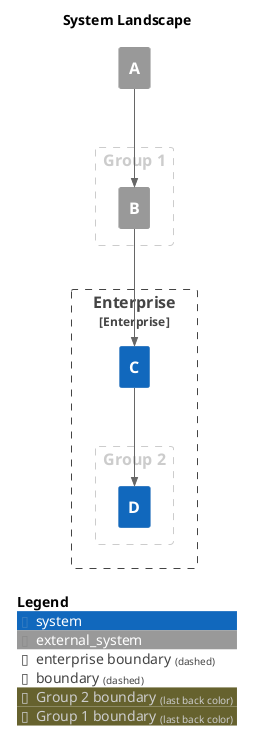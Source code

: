@startuml
set separator none
title System Landscape

top to bottom direction

!include <C4/C4>
!include <C4/C4_Context>

Enterprise_Boundary(enterprise, "Enterprise") {
  AddBoundaryTag("Group 2", $borderColor="#cccccc", $fontColor="#cccccc")
  Boundary(group_1, "Group 2", $tags="Group 2") {
    System(D, "D", "", $tags="")
  }

  System(C, "C", "", $tags="")
}

AddBoundaryTag("Group 1", $borderColor="#cccccc", $fontColor="#cccccc")
Boundary(group_2, "Group 1", $tags="Group 1") {
  System_Ext(B, "B", "", $tags="")
}

System_Ext(A, "A", "", $tags="")

Rel_D(B, C, "", $tags="", $link="")
Rel_D(C, D, "", $tags="", $link="")
Rel_D(A, B, "", $tags="", $link="")

SHOW_LEGEND(true)
@enduml
